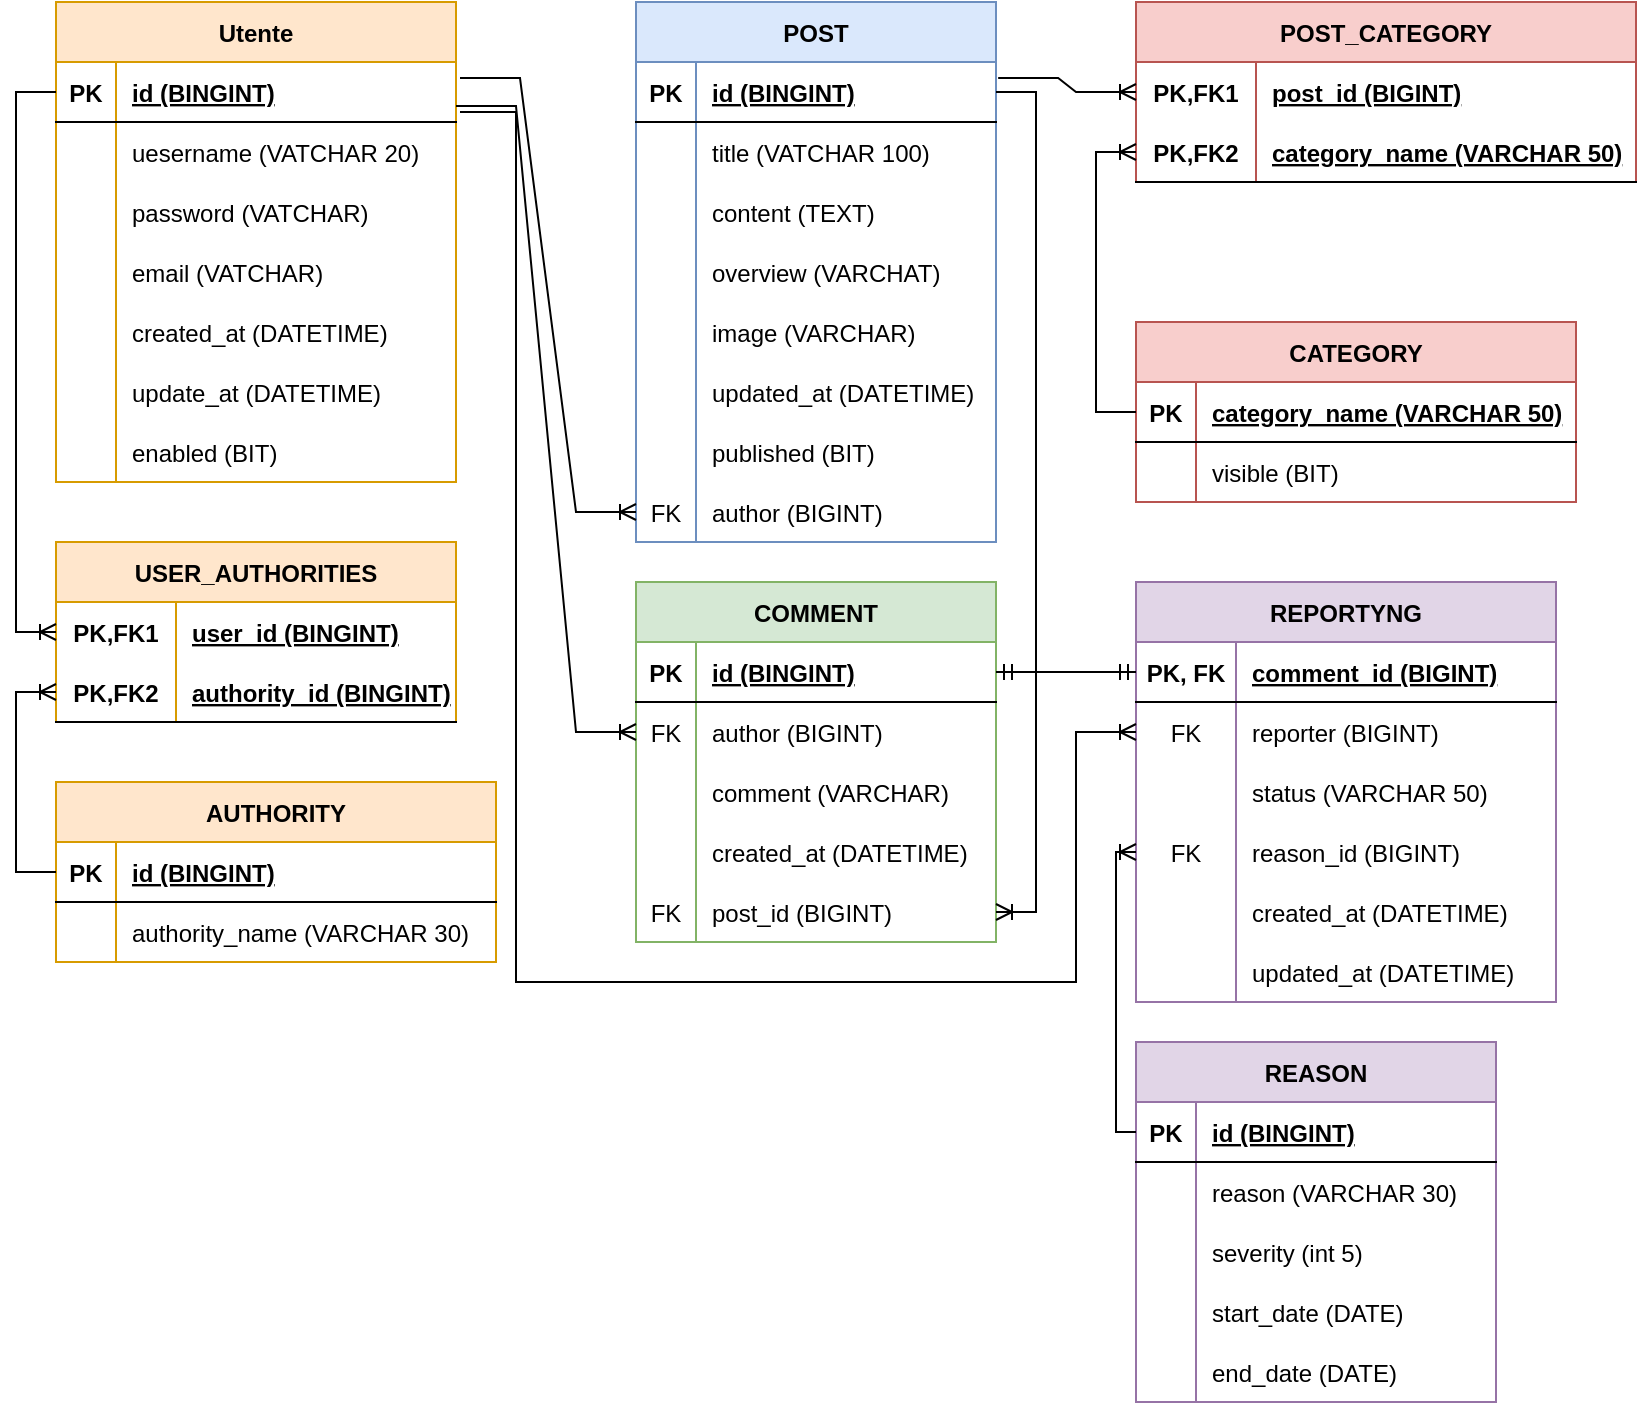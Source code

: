 <mxfile version="20.6.2" type="device"><diagram id="fnG4rSeS3LhUlXYHYQBw" name="Pagina-1"><mxGraphModel dx="1131" dy="793" grid="1" gridSize="10" guides="1" tooltips="1" connect="1" arrows="1" fold="1" page="1" pageScale="1" pageWidth="827" pageHeight="1169" math="0" shadow="0"><root><mxCell id="0"/><mxCell id="1" parent="0"/><mxCell id="lnMJ-0UT0djRpLyNx8At-1" value="Utente" style="shape=table;startSize=30;container=1;collapsible=1;childLayout=tableLayout;fixedRows=1;rowLines=0;fontStyle=1;align=center;resizeLast=1;fillColor=#ffe6cc;strokeColor=#d79b00;" parent="1" vertex="1"><mxGeometry x="30" y="40" width="200" height="240" as="geometry"/></mxCell><mxCell id="lnMJ-0UT0djRpLyNx8At-2" value="" style="shape=tableRow;horizontal=0;startSize=0;swimlaneHead=0;swimlaneBody=0;fillColor=none;collapsible=0;dropTarget=0;points=[[0,0.5],[1,0.5]];portConstraint=eastwest;top=0;left=0;right=0;bottom=1;" parent="lnMJ-0UT0djRpLyNx8At-1" vertex="1"><mxGeometry y="30" width="200" height="30" as="geometry"/></mxCell><mxCell id="lnMJ-0UT0djRpLyNx8At-3" value="PK" style="shape=partialRectangle;connectable=0;fillColor=none;top=0;left=0;bottom=0;right=0;fontStyle=1;overflow=hidden;" parent="lnMJ-0UT0djRpLyNx8At-2" vertex="1"><mxGeometry width="30" height="30" as="geometry"><mxRectangle width="30" height="30" as="alternateBounds"/></mxGeometry></mxCell><mxCell id="lnMJ-0UT0djRpLyNx8At-4" value="id (BINGINT)" style="shape=partialRectangle;connectable=0;fillColor=none;top=0;left=0;bottom=0;right=0;align=left;spacingLeft=6;fontStyle=5;overflow=hidden;" parent="lnMJ-0UT0djRpLyNx8At-2" vertex="1"><mxGeometry x="30" width="170" height="30" as="geometry"><mxRectangle width="170" height="30" as="alternateBounds"/></mxGeometry></mxCell><mxCell id="lnMJ-0UT0djRpLyNx8At-5" value="" style="shape=tableRow;horizontal=0;startSize=0;swimlaneHead=0;swimlaneBody=0;fillColor=none;collapsible=0;dropTarget=0;points=[[0,0.5],[1,0.5]];portConstraint=eastwest;top=0;left=0;right=0;bottom=0;" parent="lnMJ-0UT0djRpLyNx8At-1" vertex="1"><mxGeometry y="60" width="200" height="30" as="geometry"/></mxCell><mxCell id="lnMJ-0UT0djRpLyNx8At-6" value="" style="shape=partialRectangle;connectable=0;fillColor=none;top=0;left=0;bottom=0;right=0;editable=1;overflow=hidden;" parent="lnMJ-0UT0djRpLyNx8At-5" vertex="1"><mxGeometry width="30" height="30" as="geometry"><mxRectangle width="30" height="30" as="alternateBounds"/></mxGeometry></mxCell><mxCell id="lnMJ-0UT0djRpLyNx8At-7" value="uesername (VATCHAR 20)" style="shape=partialRectangle;connectable=0;fillColor=none;top=0;left=0;bottom=0;right=0;align=left;spacingLeft=6;overflow=hidden;" parent="lnMJ-0UT0djRpLyNx8At-5" vertex="1"><mxGeometry x="30" width="170" height="30" as="geometry"><mxRectangle width="170" height="30" as="alternateBounds"/></mxGeometry></mxCell><mxCell id="lnMJ-0UT0djRpLyNx8At-8" value="" style="shape=tableRow;horizontal=0;startSize=0;swimlaneHead=0;swimlaneBody=0;fillColor=none;collapsible=0;dropTarget=0;points=[[0,0.5],[1,0.5]];portConstraint=eastwest;top=0;left=0;right=0;bottom=0;" parent="lnMJ-0UT0djRpLyNx8At-1" vertex="1"><mxGeometry y="90" width="200" height="30" as="geometry"/></mxCell><mxCell id="lnMJ-0UT0djRpLyNx8At-9" value="" style="shape=partialRectangle;connectable=0;fillColor=none;top=0;left=0;bottom=0;right=0;editable=1;overflow=hidden;" parent="lnMJ-0UT0djRpLyNx8At-8" vertex="1"><mxGeometry width="30" height="30" as="geometry"><mxRectangle width="30" height="30" as="alternateBounds"/></mxGeometry></mxCell><mxCell id="lnMJ-0UT0djRpLyNx8At-10" value="password  (VATCHAR)" style="shape=partialRectangle;connectable=0;fillColor=none;top=0;left=0;bottom=0;right=0;align=left;spacingLeft=6;overflow=hidden;" parent="lnMJ-0UT0djRpLyNx8At-8" vertex="1"><mxGeometry x="30" width="170" height="30" as="geometry"><mxRectangle width="170" height="30" as="alternateBounds"/></mxGeometry></mxCell><mxCell id="lnMJ-0UT0djRpLyNx8At-11" value="" style="shape=tableRow;horizontal=0;startSize=0;swimlaneHead=0;swimlaneBody=0;fillColor=none;collapsible=0;dropTarget=0;points=[[0,0.5],[1,0.5]];portConstraint=eastwest;top=0;left=0;right=0;bottom=0;" parent="lnMJ-0UT0djRpLyNx8At-1" vertex="1"><mxGeometry y="120" width="200" height="30" as="geometry"/></mxCell><mxCell id="lnMJ-0UT0djRpLyNx8At-12" value="" style="shape=partialRectangle;connectable=0;fillColor=none;top=0;left=0;bottom=0;right=0;editable=1;overflow=hidden;" parent="lnMJ-0UT0djRpLyNx8At-11" vertex="1"><mxGeometry width="30" height="30" as="geometry"><mxRectangle width="30" height="30" as="alternateBounds"/></mxGeometry></mxCell><mxCell id="lnMJ-0UT0djRpLyNx8At-13" value="email  (VATCHAR)" style="shape=partialRectangle;connectable=0;fillColor=none;top=0;left=0;bottom=0;right=0;align=left;spacingLeft=6;overflow=hidden;" parent="lnMJ-0UT0djRpLyNx8At-11" vertex="1"><mxGeometry x="30" width="170" height="30" as="geometry"><mxRectangle width="170" height="30" as="alternateBounds"/></mxGeometry></mxCell><mxCell id="lnMJ-0UT0djRpLyNx8At-27" style="shape=tableRow;horizontal=0;startSize=0;swimlaneHead=0;swimlaneBody=0;fillColor=none;collapsible=0;dropTarget=0;points=[[0,0.5],[1,0.5]];portConstraint=eastwest;top=0;left=0;right=0;bottom=0;" parent="lnMJ-0UT0djRpLyNx8At-1" vertex="1"><mxGeometry y="150" width="200" height="30" as="geometry"/></mxCell><mxCell id="lnMJ-0UT0djRpLyNx8At-28" style="shape=partialRectangle;connectable=0;fillColor=none;top=0;left=0;bottom=0;right=0;editable=1;overflow=hidden;" parent="lnMJ-0UT0djRpLyNx8At-27" vertex="1"><mxGeometry width="30" height="30" as="geometry"><mxRectangle width="30" height="30" as="alternateBounds"/></mxGeometry></mxCell><mxCell id="lnMJ-0UT0djRpLyNx8At-29" value="created_at (DATETIME)" style="shape=partialRectangle;connectable=0;fillColor=none;top=0;left=0;bottom=0;right=0;align=left;spacingLeft=6;overflow=hidden;" parent="lnMJ-0UT0djRpLyNx8At-27" vertex="1"><mxGeometry x="30" width="170" height="30" as="geometry"><mxRectangle width="170" height="30" as="alternateBounds"/></mxGeometry></mxCell><mxCell id="lnMJ-0UT0djRpLyNx8At-30" style="shape=tableRow;horizontal=0;startSize=0;swimlaneHead=0;swimlaneBody=0;fillColor=none;collapsible=0;dropTarget=0;points=[[0,0.5],[1,0.5]];portConstraint=eastwest;top=0;left=0;right=0;bottom=0;" parent="lnMJ-0UT0djRpLyNx8At-1" vertex="1"><mxGeometry y="180" width="200" height="30" as="geometry"/></mxCell><mxCell id="lnMJ-0UT0djRpLyNx8At-31" style="shape=partialRectangle;connectable=0;fillColor=none;top=0;left=0;bottom=0;right=0;editable=1;overflow=hidden;" parent="lnMJ-0UT0djRpLyNx8At-30" vertex="1"><mxGeometry width="30" height="30" as="geometry"><mxRectangle width="30" height="30" as="alternateBounds"/></mxGeometry></mxCell><mxCell id="lnMJ-0UT0djRpLyNx8At-32" value="update_at (DATETIME)" style="shape=partialRectangle;connectable=0;fillColor=none;top=0;left=0;bottom=0;right=0;align=left;spacingLeft=6;overflow=hidden;" parent="lnMJ-0UT0djRpLyNx8At-30" vertex="1"><mxGeometry x="30" width="170" height="30" as="geometry"><mxRectangle width="170" height="30" as="alternateBounds"/></mxGeometry></mxCell><mxCell id="lnMJ-0UT0djRpLyNx8At-33" style="shape=tableRow;horizontal=0;startSize=0;swimlaneHead=0;swimlaneBody=0;fillColor=none;collapsible=0;dropTarget=0;points=[[0,0.5],[1,0.5]];portConstraint=eastwest;top=0;left=0;right=0;bottom=0;" parent="lnMJ-0UT0djRpLyNx8At-1" vertex="1"><mxGeometry y="210" width="200" height="30" as="geometry"/></mxCell><mxCell id="lnMJ-0UT0djRpLyNx8At-34" style="shape=partialRectangle;connectable=0;fillColor=none;top=0;left=0;bottom=0;right=0;editable=1;overflow=hidden;" parent="lnMJ-0UT0djRpLyNx8At-33" vertex="1"><mxGeometry width="30" height="30" as="geometry"><mxRectangle width="30" height="30" as="alternateBounds"/></mxGeometry></mxCell><mxCell id="lnMJ-0UT0djRpLyNx8At-35" value="enabled (BIT)" style="shape=partialRectangle;connectable=0;fillColor=none;top=0;left=0;bottom=0;right=0;align=left;spacingLeft=6;overflow=hidden;" parent="lnMJ-0UT0djRpLyNx8At-33" vertex="1"><mxGeometry x="30" width="170" height="30" as="geometry"><mxRectangle width="170" height="30" as="alternateBounds"/></mxGeometry></mxCell><mxCell id="lnMJ-0UT0djRpLyNx8At-49" value="AUTHORITY" style="shape=table;startSize=30;container=1;collapsible=1;childLayout=tableLayout;fixedRows=1;rowLines=0;fontStyle=1;align=center;resizeLast=1;fillColor=#ffe6cc;strokeColor=#d79b00;" parent="1" vertex="1"><mxGeometry x="30" y="430" width="220" height="90" as="geometry"><mxRectangle x="280" y="40" width="70" height="30" as="alternateBounds"/></mxGeometry></mxCell><mxCell id="lnMJ-0UT0djRpLyNx8At-50" value="" style="shape=tableRow;horizontal=0;startSize=0;swimlaneHead=0;swimlaneBody=0;fillColor=none;collapsible=0;dropTarget=0;points=[[0,0.5],[1,0.5]];portConstraint=eastwest;top=0;left=0;right=0;bottom=1;" parent="lnMJ-0UT0djRpLyNx8At-49" vertex="1"><mxGeometry y="30" width="220" height="30" as="geometry"/></mxCell><mxCell id="lnMJ-0UT0djRpLyNx8At-51" value="PK" style="shape=partialRectangle;connectable=0;fillColor=none;top=0;left=0;bottom=0;right=0;fontStyle=1;overflow=hidden;" parent="lnMJ-0UT0djRpLyNx8At-50" vertex="1"><mxGeometry width="30" height="30" as="geometry"><mxRectangle width="30" height="30" as="alternateBounds"/></mxGeometry></mxCell><mxCell id="lnMJ-0UT0djRpLyNx8At-52" value="id (BINGINT)" style="shape=partialRectangle;connectable=0;fillColor=none;top=0;left=0;bottom=0;right=0;align=left;spacingLeft=6;fontStyle=5;overflow=hidden;" parent="lnMJ-0UT0djRpLyNx8At-50" vertex="1"><mxGeometry x="30" width="190" height="30" as="geometry"><mxRectangle width="190" height="30" as="alternateBounds"/></mxGeometry></mxCell><mxCell id="lnMJ-0UT0djRpLyNx8At-53" value="" style="shape=tableRow;horizontal=0;startSize=0;swimlaneHead=0;swimlaneBody=0;fillColor=none;collapsible=0;dropTarget=0;points=[[0,0.5],[1,0.5]];portConstraint=eastwest;top=0;left=0;right=0;bottom=0;" parent="lnMJ-0UT0djRpLyNx8At-49" vertex="1"><mxGeometry y="60" width="220" height="30" as="geometry"/></mxCell><mxCell id="lnMJ-0UT0djRpLyNx8At-54" value="" style="shape=partialRectangle;connectable=0;fillColor=none;top=0;left=0;bottom=0;right=0;editable=1;overflow=hidden;" parent="lnMJ-0UT0djRpLyNx8At-53" vertex="1"><mxGeometry width="30" height="30" as="geometry"><mxRectangle width="30" height="30" as="alternateBounds"/></mxGeometry></mxCell><mxCell id="lnMJ-0UT0djRpLyNx8At-55" value="authority_name (VARCHAR 30)" style="shape=partialRectangle;connectable=0;fillColor=none;top=0;left=0;bottom=0;right=0;align=left;spacingLeft=6;overflow=hidden;" parent="lnMJ-0UT0djRpLyNx8At-53" vertex="1"><mxGeometry x="30" width="190" height="30" as="geometry"><mxRectangle width="190" height="30" as="alternateBounds"/></mxGeometry></mxCell><mxCell id="stLZAP9bqsNyGO1GP_b6-2" value="USER_AUTHORITIES" style="shape=table;startSize=30;container=1;collapsible=1;childLayout=tableLayout;fixedRows=1;rowLines=0;fontStyle=1;align=center;resizeLast=1;fillColor=#ffe6cc;strokeColor=#d79b00;" vertex="1" parent="1"><mxGeometry x="30" y="310" width="200" height="90" as="geometry"/></mxCell><mxCell id="stLZAP9bqsNyGO1GP_b6-3" value="" style="shape=tableRow;horizontal=0;startSize=0;swimlaneHead=0;swimlaneBody=0;fillColor=none;collapsible=0;dropTarget=0;points=[[0,0.5],[1,0.5]];portConstraint=eastwest;top=0;left=0;right=0;bottom=0;" vertex="1" parent="stLZAP9bqsNyGO1GP_b6-2"><mxGeometry y="30" width="200" height="30" as="geometry"/></mxCell><mxCell id="stLZAP9bqsNyGO1GP_b6-4" value="PK,FK1" style="shape=partialRectangle;connectable=0;fillColor=none;top=0;left=0;bottom=0;right=0;fontStyle=1;overflow=hidden;" vertex="1" parent="stLZAP9bqsNyGO1GP_b6-3"><mxGeometry width="60" height="30" as="geometry"><mxRectangle width="60" height="30" as="alternateBounds"/></mxGeometry></mxCell><mxCell id="stLZAP9bqsNyGO1GP_b6-5" value="user_id (BINGINT)" style="shape=partialRectangle;connectable=0;fillColor=none;top=0;left=0;bottom=0;right=0;align=left;spacingLeft=6;fontStyle=5;overflow=hidden;" vertex="1" parent="stLZAP9bqsNyGO1GP_b6-3"><mxGeometry x="60" width="140" height="30" as="geometry"><mxRectangle width="140" height="30" as="alternateBounds"/></mxGeometry></mxCell><mxCell id="stLZAP9bqsNyGO1GP_b6-6" value="" style="shape=tableRow;horizontal=0;startSize=0;swimlaneHead=0;swimlaneBody=0;fillColor=none;collapsible=0;dropTarget=0;points=[[0,0.5],[1,0.5]];portConstraint=eastwest;top=0;left=0;right=0;bottom=1;" vertex="1" parent="stLZAP9bqsNyGO1GP_b6-2"><mxGeometry y="60" width="200" height="30" as="geometry"/></mxCell><mxCell id="stLZAP9bqsNyGO1GP_b6-7" value="PK,FK2" style="shape=partialRectangle;connectable=0;fillColor=none;top=0;left=0;bottom=0;right=0;fontStyle=1;overflow=hidden;" vertex="1" parent="stLZAP9bqsNyGO1GP_b6-6"><mxGeometry width="60" height="30" as="geometry"><mxRectangle width="60" height="30" as="alternateBounds"/></mxGeometry></mxCell><mxCell id="stLZAP9bqsNyGO1GP_b6-8" value="authority_id (BINGINT)" style="shape=partialRectangle;connectable=0;fillColor=none;top=0;left=0;bottom=0;right=0;align=left;spacingLeft=6;fontStyle=5;overflow=hidden;" vertex="1" parent="stLZAP9bqsNyGO1GP_b6-6"><mxGeometry x="60" width="140" height="30" as="geometry"><mxRectangle width="140" height="30" as="alternateBounds"/></mxGeometry></mxCell><mxCell id="stLZAP9bqsNyGO1GP_b6-32" value="POST" style="shape=table;startSize=30;container=1;collapsible=1;childLayout=tableLayout;fixedRows=1;rowLines=0;fontStyle=1;align=center;resizeLast=1;fillColor=#dae8fc;strokeColor=#6c8ebf;" vertex="1" parent="1"><mxGeometry x="320" y="40" width="180" height="270" as="geometry"/></mxCell><mxCell id="stLZAP9bqsNyGO1GP_b6-33" value="" style="shape=tableRow;horizontal=0;startSize=0;swimlaneHead=0;swimlaneBody=0;fillColor=none;collapsible=0;dropTarget=0;points=[[0,0.5],[1,0.5]];portConstraint=eastwest;top=0;left=0;right=0;bottom=1;" vertex="1" parent="stLZAP9bqsNyGO1GP_b6-32"><mxGeometry y="30" width="180" height="30" as="geometry"/></mxCell><mxCell id="stLZAP9bqsNyGO1GP_b6-34" value="PK" style="shape=partialRectangle;connectable=0;fillColor=none;top=0;left=0;bottom=0;right=0;fontStyle=1;overflow=hidden;" vertex="1" parent="stLZAP9bqsNyGO1GP_b6-33"><mxGeometry width="30" height="30" as="geometry"><mxRectangle width="30" height="30" as="alternateBounds"/></mxGeometry></mxCell><mxCell id="stLZAP9bqsNyGO1GP_b6-35" value="id (BINGINT)" style="shape=partialRectangle;connectable=0;fillColor=none;top=0;left=0;bottom=0;right=0;align=left;spacingLeft=6;fontStyle=5;overflow=hidden;" vertex="1" parent="stLZAP9bqsNyGO1GP_b6-33"><mxGeometry x="30" width="150" height="30" as="geometry"><mxRectangle width="150" height="30" as="alternateBounds"/></mxGeometry></mxCell><mxCell id="stLZAP9bqsNyGO1GP_b6-36" value="" style="shape=tableRow;horizontal=0;startSize=0;swimlaneHead=0;swimlaneBody=0;fillColor=none;collapsible=0;dropTarget=0;points=[[0,0.5],[1,0.5]];portConstraint=eastwest;top=0;left=0;right=0;bottom=0;" vertex="1" parent="stLZAP9bqsNyGO1GP_b6-32"><mxGeometry y="60" width="180" height="30" as="geometry"/></mxCell><mxCell id="stLZAP9bqsNyGO1GP_b6-37" value="" style="shape=partialRectangle;connectable=0;fillColor=none;top=0;left=0;bottom=0;right=0;editable=1;overflow=hidden;" vertex="1" parent="stLZAP9bqsNyGO1GP_b6-36"><mxGeometry width="30" height="30" as="geometry"><mxRectangle width="30" height="30" as="alternateBounds"/></mxGeometry></mxCell><mxCell id="stLZAP9bqsNyGO1GP_b6-38" value="title  (VATCHAR 100)" style="shape=partialRectangle;connectable=0;fillColor=none;top=0;left=0;bottom=0;right=0;align=left;spacingLeft=6;overflow=hidden;" vertex="1" parent="stLZAP9bqsNyGO1GP_b6-36"><mxGeometry x="30" width="150" height="30" as="geometry"><mxRectangle width="150" height="30" as="alternateBounds"/></mxGeometry></mxCell><mxCell id="stLZAP9bqsNyGO1GP_b6-39" value="" style="shape=tableRow;horizontal=0;startSize=0;swimlaneHead=0;swimlaneBody=0;fillColor=none;collapsible=0;dropTarget=0;points=[[0,0.5],[1,0.5]];portConstraint=eastwest;top=0;left=0;right=0;bottom=0;" vertex="1" parent="stLZAP9bqsNyGO1GP_b6-32"><mxGeometry y="90" width="180" height="30" as="geometry"/></mxCell><mxCell id="stLZAP9bqsNyGO1GP_b6-40" value="" style="shape=partialRectangle;connectable=0;fillColor=none;top=0;left=0;bottom=0;right=0;editable=1;overflow=hidden;" vertex="1" parent="stLZAP9bqsNyGO1GP_b6-39"><mxGeometry width="30" height="30" as="geometry"><mxRectangle width="30" height="30" as="alternateBounds"/></mxGeometry></mxCell><mxCell id="stLZAP9bqsNyGO1GP_b6-41" value="content (TEXT)" style="shape=partialRectangle;connectable=0;fillColor=none;top=0;left=0;bottom=0;right=0;align=left;spacingLeft=6;overflow=hidden;" vertex="1" parent="stLZAP9bqsNyGO1GP_b6-39"><mxGeometry x="30" width="150" height="30" as="geometry"><mxRectangle width="150" height="30" as="alternateBounds"/></mxGeometry></mxCell><mxCell id="stLZAP9bqsNyGO1GP_b6-42" value="" style="shape=tableRow;horizontal=0;startSize=0;swimlaneHead=0;swimlaneBody=0;fillColor=none;collapsible=0;dropTarget=0;points=[[0,0.5],[1,0.5]];portConstraint=eastwest;top=0;left=0;right=0;bottom=0;" vertex="1" parent="stLZAP9bqsNyGO1GP_b6-32"><mxGeometry y="120" width="180" height="30" as="geometry"/></mxCell><mxCell id="stLZAP9bqsNyGO1GP_b6-43" value="" style="shape=partialRectangle;connectable=0;fillColor=none;top=0;left=0;bottom=0;right=0;editable=1;overflow=hidden;" vertex="1" parent="stLZAP9bqsNyGO1GP_b6-42"><mxGeometry width="30" height="30" as="geometry"><mxRectangle width="30" height="30" as="alternateBounds"/></mxGeometry></mxCell><mxCell id="stLZAP9bqsNyGO1GP_b6-44" value="overview (VARCHAT)" style="shape=partialRectangle;connectable=0;fillColor=none;top=0;left=0;bottom=0;right=0;align=left;spacingLeft=6;overflow=hidden;" vertex="1" parent="stLZAP9bqsNyGO1GP_b6-42"><mxGeometry x="30" width="150" height="30" as="geometry"><mxRectangle width="150" height="30" as="alternateBounds"/></mxGeometry></mxCell><mxCell id="stLZAP9bqsNyGO1GP_b6-45" style="shape=tableRow;horizontal=0;startSize=0;swimlaneHead=0;swimlaneBody=0;fillColor=none;collapsible=0;dropTarget=0;points=[[0,0.5],[1,0.5]];portConstraint=eastwest;top=0;left=0;right=0;bottom=0;" vertex="1" parent="stLZAP9bqsNyGO1GP_b6-32"><mxGeometry y="150" width="180" height="30" as="geometry"/></mxCell><mxCell id="stLZAP9bqsNyGO1GP_b6-46" style="shape=partialRectangle;connectable=0;fillColor=none;top=0;left=0;bottom=0;right=0;editable=1;overflow=hidden;" vertex="1" parent="stLZAP9bqsNyGO1GP_b6-45"><mxGeometry width="30" height="30" as="geometry"><mxRectangle width="30" height="30" as="alternateBounds"/></mxGeometry></mxCell><mxCell id="stLZAP9bqsNyGO1GP_b6-47" value="image (VARCHAR)" style="shape=partialRectangle;connectable=0;fillColor=none;top=0;left=0;bottom=0;right=0;align=left;spacingLeft=6;overflow=hidden;" vertex="1" parent="stLZAP9bqsNyGO1GP_b6-45"><mxGeometry x="30" width="150" height="30" as="geometry"><mxRectangle width="150" height="30" as="alternateBounds"/></mxGeometry></mxCell><mxCell id="stLZAP9bqsNyGO1GP_b6-48" style="shape=tableRow;horizontal=0;startSize=0;swimlaneHead=0;swimlaneBody=0;fillColor=none;collapsible=0;dropTarget=0;points=[[0,0.5],[1,0.5]];portConstraint=eastwest;top=0;left=0;right=0;bottom=0;" vertex="1" parent="stLZAP9bqsNyGO1GP_b6-32"><mxGeometry y="180" width="180" height="30" as="geometry"/></mxCell><mxCell id="stLZAP9bqsNyGO1GP_b6-49" style="shape=partialRectangle;connectable=0;fillColor=none;top=0;left=0;bottom=0;right=0;editable=1;overflow=hidden;" vertex="1" parent="stLZAP9bqsNyGO1GP_b6-48"><mxGeometry width="30" height="30" as="geometry"><mxRectangle width="30" height="30" as="alternateBounds"/></mxGeometry></mxCell><mxCell id="stLZAP9bqsNyGO1GP_b6-50" value="updated_at (DATETIME)" style="shape=partialRectangle;connectable=0;fillColor=none;top=0;left=0;bottom=0;right=0;align=left;spacingLeft=6;overflow=hidden;" vertex="1" parent="stLZAP9bqsNyGO1GP_b6-48"><mxGeometry x="30" width="150" height="30" as="geometry"><mxRectangle width="150" height="30" as="alternateBounds"/></mxGeometry></mxCell><mxCell id="stLZAP9bqsNyGO1GP_b6-86" style="shape=tableRow;horizontal=0;startSize=0;swimlaneHead=0;swimlaneBody=0;fillColor=none;collapsible=0;dropTarget=0;points=[[0,0.5],[1,0.5]];portConstraint=eastwest;top=0;left=0;right=0;bottom=0;" vertex="1" parent="stLZAP9bqsNyGO1GP_b6-32"><mxGeometry y="210" width="180" height="30" as="geometry"/></mxCell><mxCell id="stLZAP9bqsNyGO1GP_b6-87" style="shape=partialRectangle;connectable=0;fillColor=none;top=0;left=0;bottom=0;right=0;editable=1;overflow=hidden;" vertex="1" parent="stLZAP9bqsNyGO1GP_b6-86"><mxGeometry width="30" height="30" as="geometry"><mxRectangle width="30" height="30" as="alternateBounds"/></mxGeometry></mxCell><mxCell id="stLZAP9bqsNyGO1GP_b6-88" value="published (BIT)" style="shape=partialRectangle;connectable=0;fillColor=none;top=0;left=0;bottom=0;right=0;align=left;spacingLeft=6;overflow=hidden;" vertex="1" parent="stLZAP9bqsNyGO1GP_b6-86"><mxGeometry x="30" width="150" height="30" as="geometry"><mxRectangle width="150" height="30" as="alternateBounds"/></mxGeometry></mxCell><mxCell id="stLZAP9bqsNyGO1GP_b6-51" style="shape=tableRow;horizontal=0;startSize=0;swimlaneHead=0;swimlaneBody=0;fillColor=none;collapsible=0;dropTarget=0;points=[[0,0.5],[1,0.5]];portConstraint=eastwest;top=0;left=0;right=0;bottom=0;" vertex="1" parent="stLZAP9bqsNyGO1GP_b6-32"><mxGeometry y="240" width="180" height="30" as="geometry"/></mxCell><mxCell id="stLZAP9bqsNyGO1GP_b6-52" value="FK" style="shape=partialRectangle;connectable=0;fillColor=none;top=0;left=0;bottom=0;right=0;editable=1;overflow=hidden;" vertex="1" parent="stLZAP9bqsNyGO1GP_b6-51"><mxGeometry width="30" height="30" as="geometry"><mxRectangle width="30" height="30" as="alternateBounds"/></mxGeometry></mxCell><mxCell id="stLZAP9bqsNyGO1GP_b6-53" value="author (BIGINT)" style="shape=partialRectangle;connectable=0;fillColor=none;top=0;left=0;bottom=0;right=0;align=left;spacingLeft=6;overflow=hidden;" vertex="1" parent="stLZAP9bqsNyGO1GP_b6-51"><mxGeometry x="30" width="150" height="30" as="geometry"><mxRectangle width="150" height="30" as="alternateBounds"/></mxGeometry></mxCell><mxCell id="stLZAP9bqsNyGO1GP_b6-55" value="" style="edgeStyle=elbowEdgeStyle;fontSize=12;html=1;endArrow=ERoneToMany;rounded=0;entryX=0;entryY=0.5;entryDx=0;entryDy=0;exitX=0;exitY=0.5;exitDx=0;exitDy=0;" edge="1" parent="1" source="lnMJ-0UT0djRpLyNx8At-50" target="stLZAP9bqsNyGO1GP_b6-6"><mxGeometry width="100" height="100" relative="1" as="geometry"><mxPoint x="-80" y="480" as="sourcePoint"/><mxPoint x="20" y="380" as="targetPoint"/><Array as="points"><mxPoint x="10" y="430"/></Array></mxGeometry></mxCell><mxCell id="stLZAP9bqsNyGO1GP_b6-57" value="" style="edgeStyle=entityRelationEdgeStyle;fontSize=12;html=1;endArrow=ERoneToMany;rounded=0;entryX=0;entryY=0.5;entryDx=0;entryDy=0;exitX=1.01;exitY=0.267;exitDx=0;exitDy=0;exitPerimeter=0;" edge="1" parent="1" source="lnMJ-0UT0djRpLyNx8At-2" target="stLZAP9bqsNyGO1GP_b6-51"><mxGeometry width="100" height="100" relative="1" as="geometry"><mxPoint x="270" y="60" as="sourcePoint"/><mxPoint x="330" y="180" as="targetPoint"/></mxGeometry></mxCell><mxCell id="stLZAP9bqsNyGO1GP_b6-58" value="" style="edgeStyle=elbowEdgeStyle;fontSize=12;html=1;endArrow=ERoneToMany;rounded=0;entryX=0;entryY=0.5;entryDx=0;entryDy=0;exitX=0;exitY=0.5;exitDx=0;exitDy=0;" edge="1" parent="1" source="lnMJ-0UT0djRpLyNx8At-2" target="stLZAP9bqsNyGO1GP_b6-3"><mxGeometry width="100" height="100" relative="1" as="geometry"><mxPoint x="-30" y="300" as="sourcePoint"/><mxPoint x="-30" y="210" as="targetPoint"/><Array as="points"><mxPoint x="10" y="230"/></Array></mxGeometry></mxCell><mxCell id="stLZAP9bqsNyGO1GP_b6-72" value="COMMENT" style="shape=table;startSize=30;container=1;collapsible=1;childLayout=tableLayout;fixedRows=1;rowLines=0;fontStyle=1;align=center;resizeLast=1;fillColor=#d5e8d4;strokeColor=#82b366;" vertex="1" parent="1"><mxGeometry x="320" y="330" width="180" height="180" as="geometry"/></mxCell><mxCell id="stLZAP9bqsNyGO1GP_b6-73" value="" style="shape=tableRow;horizontal=0;startSize=0;swimlaneHead=0;swimlaneBody=0;fillColor=none;collapsible=0;dropTarget=0;points=[[0,0.5],[1,0.5]];portConstraint=eastwest;top=0;left=0;right=0;bottom=1;" vertex="1" parent="stLZAP9bqsNyGO1GP_b6-72"><mxGeometry y="30" width="180" height="30" as="geometry"/></mxCell><mxCell id="stLZAP9bqsNyGO1GP_b6-74" value="PK" style="shape=partialRectangle;connectable=0;fillColor=none;top=0;left=0;bottom=0;right=0;fontStyle=1;overflow=hidden;" vertex="1" parent="stLZAP9bqsNyGO1GP_b6-73"><mxGeometry width="30" height="30" as="geometry"><mxRectangle width="30" height="30" as="alternateBounds"/></mxGeometry></mxCell><mxCell id="stLZAP9bqsNyGO1GP_b6-75" value="id (BINGINT)" style="shape=partialRectangle;connectable=0;fillColor=none;top=0;left=0;bottom=0;right=0;align=left;spacingLeft=6;fontStyle=5;overflow=hidden;" vertex="1" parent="stLZAP9bqsNyGO1GP_b6-73"><mxGeometry x="30" width="150" height="30" as="geometry"><mxRectangle width="150" height="30" as="alternateBounds"/></mxGeometry></mxCell><mxCell id="stLZAP9bqsNyGO1GP_b6-76" value="" style="shape=tableRow;horizontal=0;startSize=0;swimlaneHead=0;swimlaneBody=0;fillColor=none;collapsible=0;dropTarget=0;points=[[0,0.5],[1,0.5]];portConstraint=eastwest;top=0;left=0;right=0;bottom=0;" vertex="1" parent="stLZAP9bqsNyGO1GP_b6-72"><mxGeometry y="60" width="180" height="30" as="geometry"/></mxCell><mxCell id="stLZAP9bqsNyGO1GP_b6-77" value="FK" style="shape=partialRectangle;connectable=0;fillColor=none;top=0;left=0;bottom=0;right=0;editable=1;overflow=hidden;" vertex="1" parent="stLZAP9bqsNyGO1GP_b6-76"><mxGeometry width="30" height="30" as="geometry"><mxRectangle width="30" height="30" as="alternateBounds"/></mxGeometry></mxCell><mxCell id="stLZAP9bqsNyGO1GP_b6-78" value="author (BIGINT)" style="shape=partialRectangle;connectable=0;fillColor=none;top=0;left=0;bottom=0;right=0;align=left;spacingLeft=6;overflow=hidden;" vertex="1" parent="stLZAP9bqsNyGO1GP_b6-76"><mxGeometry x="30" width="150" height="30" as="geometry"><mxRectangle width="150" height="30" as="alternateBounds"/></mxGeometry></mxCell><mxCell id="stLZAP9bqsNyGO1GP_b6-79" value="" style="shape=tableRow;horizontal=0;startSize=0;swimlaneHead=0;swimlaneBody=0;fillColor=none;collapsible=0;dropTarget=0;points=[[0,0.5],[1,0.5]];portConstraint=eastwest;top=0;left=0;right=0;bottom=0;" vertex="1" parent="stLZAP9bqsNyGO1GP_b6-72"><mxGeometry y="90" width="180" height="30" as="geometry"/></mxCell><mxCell id="stLZAP9bqsNyGO1GP_b6-80" value="" style="shape=partialRectangle;connectable=0;fillColor=none;top=0;left=0;bottom=0;right=0;editable=1;overflow=hidden;" vertex="1" parent="stLZAP9bqsNyGO1GP_b6-79"><mxGeometry width="30" height="30" as="geometry"><mxRectangle width="30" height="30" as="alternateBounds"/></mxGeometry></mxCell><mxCell id="stLZAP9bqsNyGO1GP_b6-81" value="comment (VARCHAR)" style="shape=partialRectangle;connectable=0;fillColor=none;top=0;left=0;bottom=0;right=0;align=left;spacingLeft=6;overflow=hidden;" vertex="1" parent="stLZAP9bqsNyGO1GP_b6-79"><mxGeometry x="30" width="150" height="30" as="geometry"><mxRectangle width="150" height="30" as="alternateBounds"/></mxGeometry></mxCell><mxCell id="stLZAP9bqsNyGO1GP_b6-82" value="" style="shape=tableRow;horizontal=0;startSize=0;swimlaneHead=0;swimlaneBody=0;fillColor=none;collapsible=0;dropTarget=0;points=[[0,0.5],[1,0.5]];portConstraint=eastwest;top=0;left=0;right=0;bottom=0;" vertex="1" parent="stLZAP9bqsNyGO1GP_b6-72"><mxGeometry y="120" width="180" height="30" as="geometry"/></mxCell><mxCell id="stLZAP9bqsNyGO1GP_b6-83" value="" style="shape=partialRectangle;connectable=0;fillColor=none;top=0;left=0;bottom=0;right=0;editable=1;overflow=hidden;" vertex="1" parent="stLZAP9bqsNyGO1GP_b6-82"><mxGeometry width="30" height="30" as="geometry"><mxRectangle width="30" height="30" as="alternateBounds"/></mxGeometry></mxCell><mxCell id="stLZAP9bqsNyGO1GP_b6-84" value="created_at (DATETIME)" style="shape=partialRectangle;connectable=0;fillColor=none;top=0;left=0;bottom=0;right=0;align=left;spacingLeft=6;overflow=hidden;" vertex="1" parent="stLZAP9bqsNyGO1GP_b6-82"><mxGeometry x="30" width="150" height="30" as="geometry"><mxRectangle width="150" height="30" as="alternateBounds"/></mxGeometry></mxCell><mxCell id="stLZAP9bqsNyGO1GP_b6-89" style="shape=tableRow;horizontal=0;startSize=0;swimlaneHead=0;swimlaneBody=0;fillColor=none;collapsible=0;dropTarget=0;points=[[0,0.5],[1,0.5]];portConstraint=eastwest;top=0;left=0;right=0;bottom=0;" vertex="1" parent="stLZAP9bqsNyGO1GP_b6-72"><mxGeometry y="150" width="180" height="30" as="geometry"/></mxCell><mxCell id="stLZAP9bqsNyGO1GP_b6-90" value="FK" style="shape=partialRectangle;connectable=0;fillColor=none;top=0;left=0;bottom=0;right=0;editable=1;overflow=hidden;" vertex="1" parent="stLZAP9bqsNyGO1GP_b6-89"><mxGeometry width="30" height="30" as="geometry"><mxRectangle width="30" height="30" as="alternateBounds"/></mxGeometry></mxCell><mxCell id="stLZAP9bqsNyGO1GP_b6-91" value="post_id (BIGINT)" style="shape=partialRectangle;connectable=0;fillColor=none;top=0;left=0;bottom=0;right=0;align=left;spacingLeft=6;overflow=hidden;" vertex="1" parent="stLZAP9bqsNyGO1GP_b6-89"><mxGeometry x="30" width="150" height="30" as="geometry"><mxRectangle width="150" height="30" as="alternateBounds"/></mxGeometry></mxCell><mxCell id="stLZAP9bqsNyGO1GP_b6-85" value="" style="edgeStyle=entityRelationEdgeStyle;fontSize=12;html=1;endArrow=ERoneToMany;rounded=0;exitX=1;exitY=0.733;exitDx=0;exitDy=0;entryX=0;entryY=0.5;entryDx=0;entryDy=0;exitPerimeter=0;" edge="1" parent="1" source="lnMJ-0UT0djRpLyNx8At-2" target="stLZAP9bqsNyGO1GP_b6-76"><mxGeometry width="100" height="100" relative="1" as="geometry"><mxPoint x="230" y="200" as="sourcePoint"/><mxPoint x="300" y="380" as="targetPoint"/></mxGeometry></mxCell><mxCell id="stLZAP9bqsNyGO1GP_b6-92" value="" style="edgeStyle=orthogonalEdgeStyle;fontSize=12;html=1;endArrow=ERoneToMany;rounded=0;exitX=1;exitY=0.5;exitDx=0;exitDy=0;entryX=1;entryY=0.5;entryDx=0;entryDy=0;" edge="1" parent="1" source="stLZAP9bqsNyGO1GP_b6-33" target="stLZAP9bqsNyGO1GP_b6-89"><mxGeometry width="100" height="100" relative="1" as="geometry"><mxPoint x="560" y="380" as="sourcePoint"/><mxPoint x="660" y="280" as="targetPoint"/><Array as="points"><mxPoint x="520" y="85"/><mxPoint x="520" y="495"/></Array></mxGeometry></mxCell><mxCell id="stLZAP9bqsNyGO1GP_b6-93" value="CATEGORY" style="shape=table;startSize=30;container=1;collapsible=1;childLayout=tableLayout;fixedRows=1;rowLines=0;fontStyle=1;align=center;resizeLast=1;fillColor=#f8cecc;strokeColor=#b85450;" vertex="1" parent="1"><mxGeometry x="570" y="200" width="220" height="90" as="geometry"/></mxCell><mxCell id="stLZAP9bqsNyGO1GP_b6-94" value="" style="shape=tableRow;horizontal=0;startSize=0;swimlaneHead=0;swimlaneBody=0;fillColor=none;collapsible=0;dropTarget=0;points=[[0,0.5],[1,0.5]];portConstraint=eastwest;top=0;left=0;right=0;bottom=1;" vertex="1" parent="stLZAP9bqsNyGO1GP_b6-93"><mxGeometry y="30" width="220" height="30" as="geometry"/></mxCell><mxCell id="stLZAP9bqsNyGO1GP_b6-95" value="PK" style="shape=partialRectangle;connectable=0;fillColor=none;top=0;left=0;bottom=0;right=0;fontStyle=1;overflow=hidden;" vertex="1" parent="stLZAP9bqsNyGO1GP_b6-94"><mxGeometry width="30" height="30" as="geometry"><mxRectangle width="30" height="30" as="alternateBounds"/></mxGeometry></mxCell><mxCell id="stLZAP9bqsNyGO1GP_b6-96" value="category_name (VARCHAR 50)" style="shape=partialRectangle;connectable=0;fillColor=none;top=0;left=0;bottom=0;right=0;align=left;spacingLeft=6;fontStyle=5;overflow=hidden;" vertex="1" parent="stLZAP9bqsNyGO1GP_b6-94"><mxGeometry x="30" width="190" height="30" as="geometry"><mxRectangle width="190" height="30" as="alternateBounds"/></mxGeometry></mxCell><mxCell id="stLZAP9bqsNyGO1GP_b6-97" value="" style="shape=tableRow;horizontal=0;startSize=0;swimlaneHead=0;swimlaneBody=0;fillColor=none;collapsible=0;dropTarget=0;points=[[0,0.5],[1,0.5]];portConstraint=eastwest;top=0;left=0;right=0;bottom=0;" vertex="1" parent="stLZAP9bqsNyGO1GP_b6-93"><mxGeometry y="60" width="220" height="30" as="geometry"/></mxCell><mxCell id="stLZAP9bqsNyGO1GP_b6-98" value="" style="shape=partialRectangle;connectable=0;fillColor=none;top=0;left=0;bottom=0;right=0;editable=1;overflow=hidden;" vertex="1" parent="stLZAP9bqsNyGO1GP_b6-97"><mxGeometry width="30" height="30" as="geometry"><mxRectangle width="30" height="30" as="alternateBounds"/></mxGeometry></mxCell><mxCell id="stLZAP9bqsNyGO1GP_b6-99" value="visible (BIT)" style="shape=partialRectangle;connectable=0;fillColor=none;top=0;left=0;bottom=0;right=0;align=left;spacingLeft=6;overflow=hidden;" vertex="1" parent="stLZAP9bqsNyGO1GP_b6-97"><mxGeometry x="30" width="190" height="30" as="geometry"><mxRectangle width="190" height="30" as="alternateBounds"/></mxGeometry></mxCell><mxCell id="stLZAP9bqsNyGO1GP_b6-109" value="POST_CATEGORY" style="shape=table;startSize=30;container=1;collapsible=1;childLayout=tableLayout;fixedRows=1;rowLines=0;fontStyle=1;align=center;resizeLast=1;fillColor=#f8cecc;strokeColor=#b85450;" vertex="1" parent="1"><mxGeometry x="570" y="40" width="250" height="90" as="geometry"/></mxCell><mxCell id="stLZAP9bqsNyGO1GP_b6-110" value="" style="shape=tableRow;horizontal=0;startSize=0;swimlaneHead=0;swimlaneBody=0;fillColor=none;collapsible=0;dropTarget=0;points=[[0,0.5],[1,0.5]];portConstraint=eastwest;top=0;left=0;right=0;bottom=0;" vertex="1" parent="stLZAP9bqsNyGO1GP_b6-109"><mxGeometry y="30" width="250" height="30" as="geometry"/></mxCell><mxCell id="stLZAP9bqsNyGO1GP_b6-111" value="PK,FK1" style="shape=partialRectangle;connectable=0;fillColor=none;top=0;left=0;bottom=0;right=0;fontStyle=1;overflow=hidden;" vertex="1" parent="stLZAP9bqsNyGO1GP_b6-110"><mxGeometry width="60" height="30" as="geometry"><mxRectangle width="60" height="30" as="alternateBounds"/></mxGeometry></mxCell><mxCell id="stLZAP9bqsNyGO1GP_b6-112" value="post_id (BIGINT)" style="shape=partialRectangle;connectable=0;fillColor=none;top=0;left=0;bottom=0;right=0;align=left;spacingLeft=6;fontStyle=5;overflow=hidden;" vertex="1" parent="stLZAP9bqsNyGO1GP_b6-110"><mxGeometry x="60" width="190" height="30" as="geometry"><mxRectangle width="190" height="30" as="alternateBounds"/></mxGeometry></mxCell><mxCell id="stLZAP9bqsNyGO1GP_b6-113" value="" style="shape=tableRow;horizontal=0;startSize=0;swimlaneHead=0;swimlaneBody=0;fillColor=none;collapsible=0;dropTarget=0;points=[[0,0.5],[1,0.5]];portConstraint=eastwest;top=0;left=0;right=0;bottom=1;" vertex="1" parent="stLZAP9bqsNyGO1GP_b6-109"><mxGeometry y="60" width="250" height="30" as="geometry"/></mxCell><mxCell id="stLZAP9bqsNyGO1GP_b6-114" value="PK,FK2" style="shape=partialRectangle;connectable=0;fillColor=none;top=0;left=0;bottom=0;right=0;fontStyle=1;overflow=hidden;" vertex="1" parent="stLZAP9bqsNyGO1GP_b6-113"><mxGeometry width="60" height="30" as="geometry"><mxRectangle width="60" height="30" as="alternateBounds"/></mxGeometry></mxCell><mxCell id="stLZAP9bqsNyGO1GP_b6-115" value="category_name (VARCHAR 50)" style="shape=partialRectangle;connectable=0;fillColor=none;top=0;left=0;bottom=0;right=0;align=left;spacingLeft=6;fontStyle=5;overflow=hidden;" vertex="1" parent="stLZAP9bqsNyGO1GP_b6-113"><mxGeometry x="60" width="190" height="30" as="geometry"><mxRectangle width="190" height="30" as="alternateBounds"/></mxGeometry></mxCell><mxCell id="stLZAP9bqsNyGO1GP_b6-122" value="" style="edgeStyle=entityRelationEdgeStyle;fontSize=12;html=1;endArrow=ERoneToMany;rounded=0;entryX=0;entryY=0.5;entryDx=0;entryDy=0;exitX=1.006;exitY=0.267;exitDx=0;exitDy=0;exitPerimeter=0;" edge="1" parent="1" source="stLZAP9bqsNyGO1GP_b6-33" target="stLZAP9bqsNyGO1GP_b6-110"><mxGeometry width="100" height="100" relative="1" as="geometry"><mxPoint x="540" y="50" as="sourcePoint"/><mxPoint x="590" y="120" as="targetPoint"/></mxGeometry></mxCell><mxCell id="stLZAP9bqsNyGO1GP_b6-123" value="" style="edgeStyle=orthogonalEdgeStyle;fontSize=12;html=1;endArrow=ERoneToMany;rounded=0;entryX=0;entryY=0.5;entryDx=0;entryDy=0;exitX=0;exitY=0.5;exitDx=0;exitDy=0;" edge="1" parent="1" source="stLZAP9bqsNyGO1GP_b6-94" target="stLZAP9bqsNyGO1GP_b6-113"><mxGeometry width="100" height="100" relative="1" as="geometry"><mxPoint x="470" y="210" as="sourcePoint"/><mxPoint x="570" y="110" as="targetPoint"/><Array as="points"><mxPoint x="550" y="245"/><mxPoint x="550" y="115"/></Array></mxGeometry></mxCell><mxCell id="stLZAP9bqsNyGO1GP_b6-124" value="REPORTYNG" style="shape=table;startSize=30;container=1;collapsible=1;childLayout=tableLayout;fixedRows=1;rowLines=0;fontStyle=1;align=center;resizeLast=1;fillColor=#e1d5e7;strokeColor=#9673a6;" vertex="1" parent="1"><mxGeometry x="570" y="330" width="210" height="210" as="geometry"/></mxCell><mxCell id="stLZAP9bqsNyGO1GP_b6-125" value="" style="shape=tableRow;horizontal=0;startSize=0;swimlaneHead=0;swimlaneBody=0;fillColor=none;collapsible=0;dropTarget=0;points=[[0,0.5],[1,0.5]];portConstraint=eastwest;top=0;left=0;right=0;bottom=1;" vertex="1" parent="stLZAP9bqsNyGO1GP_b6-124"><mxGeometry y="30" width="210" height="30" as="geometry"/></mxCell><mxCell id="stLZAP9bqsNyGO1GP_b6-126" value="PK, FK" style="shape=partialRectangle;connectable=0;fillColor=none;top=0;left=0;bottom=0;right=0;fontStyle=1;overflow=hidden;" vertex="1" parent="stLZAP9bqsNyGO1GP_b6-125"><mxGeometry width="50" height="30" as="geometry"><mxRectangle width="50" height="30" as="alternateBounds"/></mxGeometry></mxCell><mxCell id="stLZAP9bqsNyGO1GP_b6-127" value="comment_id (BIGINT)" style="shape=partialRectangle;connectable=0;fillColor=none;top=0;left=0;bottom=0;right=0;align=left;spacingLeft=6;fontStyle=5;overflow=hidden;" vertex="1" parent="stLZAP9bqsNyGO1GP_b6-125"><mxGeometry x="50" width="160" height="30" as="geometry"><mxRectangle width="160" height="30" as="alternateBounds"/></mxGeometry></mxCell><mxCell id="stLZAP9bqsNyGO1GP_b6-128" value="" style="shape=tableRow;horizontal=0;startSize=0;swimlaneHead=0;swimlaneBody=0;fillColor=none;collapsible=0;dropTarget=0;points=[[0,0.5],[1,0.5]];portConstraint=eastwest;top=0;left=0;right=0;bottom=0;" vertex="1" parent="stLZAP9bqsNyGO1GP_b6-124"><mxGeometry y="60" width="210" height="30" as="geometry"/></mxCell><mxCell id="stLZAP9bqsNyGO1GP_b6-129" value="FK" style="shape=partialRectangle;connectable=0;fillColor=none;top=0;left=0;bottom=0;right=0;editable=1;overflow=hidden;" vertex="1" parent="stLZAP9bqsNyGO1GP_b6-128"><mxGeometry width="50" height="30" as="geometry"><mxRectangle width="50" height="30" as="alternateBounds"/></mxGeometry></mxCell><mxCell id="stLZAP9bqsNyGO1GP_b6-130" value="reporter (BIGINT)" style="shape=partialRectangle;connectable=0;fillColor=none;top=0;left=0;bottom=0;right=0;align=left;spacingLeft=6;overflow=hidden;" vertex="1" parent="stLZAP9bqsNyGO1GP_b6-128"><mxGeometry x="50" width="160" height="30" as="geometry"><mxRectangle width="160" height="30" as="alternateBounds"/></mxGeometry></mxCell><mxCell id="stLZAP9bqsNyGO1GP_b6-131" value="" style="shape=tableRow;horizontal=0;startSize=0;swimlaneHead=0;swimlaneBody=0;fillColor=none;collapsible=0;dropTarget=0;points=[[0,0.5],[1,0.5]];portConstraint=eastwest;top=0;left=0;right=0;bottom=0;" vertex="1" parent="stLZAP9bqsNyGO1GP_b6-124"><mxGeometry y="90" width="210" height="30" as="geometry"/></mxCell><mxCell id="stLZAP9bqsNyGO1GP_b6-132" value="" style="shape=partialRectangle;connectable=0;fillColor=none;top=0;left=0;bottom=0;right=0;editable=1;overflow=hidden;" vertex="1" parent="stLZAP9bqsNyGO1GP_b6-131"><mxGeometry width="50" height="30" as="geometry"><mxRectangle width="50" height="30" as="alternateBounds"/></mxGeometry></mxCell><mxCell id="stLZAP9bqsNyGO1GP_b6-133" value="status (VARCHAR 50)" style="shape=partialRectangle;connectable=0;fillColor=none;top=0;left=0;bottom=0;right=0;align=left;spacingLeft=6;overflow=hidden;" vertex="1" parent="stLZAP9bqsNyGO1GP_b6-131"><mxGeometry x="50" width="160" height="30" as="geometry"><mxRectangle width="160" height="30" as="alternateBounds"/></mxGeometry></mxCell><mxCell id="stLZAP9bqsNyGO1GP_b6-134" value="" style="shape=tableRow;horizontal=0;startSize=0;swimlaneHead=0;swimlaneBody=0;fillColor=none;collapsible=0;dropTarget=0;points=[[0,0.5],[1,0.5]];portConstraint=eastwest;top=0;left=0;right=0;bottom=0;" vertex="1" parent="stLZAP9bqsNyGO1GP_b6-124"><mxGeometry y="120" width="210" height="30" as="geometry"/></mxCell><mxCell id="stLZAP9bqsNyGO1GP_b6-135" value="FK" style="shape=partialRectangle;connectable=0;fillColor=none;top=0;left=0;bottom=0;right=0;editable=1;overflow=hidden;" vertex="1" parent="stLZAP9bqsNyGO1GP_b6-134"><mxGeometry width="50" height="30" as="geometry"><mxRectangle width="50" height="30" as="alternateBounds"/></mxGeometry></mxCell><mxCell id="stLZAP9bqsNyGO1GP_b6-136" value="reason_id (BIGINT)" style="shape=partialRectangle;connectable=0;fillColor=none;top=0;left=0;bottom=0;right=0;align=left;spacingLeft=6;overflow=hidden;" vertex="1" parent="stLZAP9bqsNyGO1GP_b6-134"><mxGeometry x="50" width="160" height="30" as="geometry"><mxRectangle width="160" height="30" as="alternateBounds"/></mxGeometry></mxCell><mxCell id="stLZAP9bqsNyGO1GP_b6-157" style="shape=tableRow;horizontal=0;startSize=0;swimlaneHead=0;swimlaneBody=0;fillColor=none;collapsible=0;dropTarget=0;points=[[0,0.5],[1,0.5]];portConstraint=eastwest;top=0;left=0;right=0;bottom=0;" vertex="1" parent="stLZAP9bqsNyGO1GP_b6-124"><mxGeometry y="150" width="210" height="30" as="geometry"/></mxCell><mxCell id="stLZAP9bqsNyGO1GP_b6-158" style="shape=partialRectangle;connectable=0;fillColor=none;top=0;left=0;bottom=0;right=0;editable=1;overflow=hidden;" vertex="1" parent="stLZAP9bqsNyGO1GP_b6-157"><mxGeometry width="50" height="30" as="geometry"><mxRectangle width="50" height="30" as="alternateBounds"/></mxGeometry></mxCell><mxCell id="stLZAP9bqsNyGO1GP_b6-159" value="created_at (DATETIME)" style="shape=partialRectangle;connectable=0;fillColor=none;top=0;left=0;bottom=0;right=0;align=left;spacingLeft=6;overflow=hidden;" vertex="1" parent="stLZAP9bqsNyGO1GP_b6-157"><mxGeometry x="50" width="160" height="30" as="geometry"><mxRectangle width="160" height="30" as="alternateBounds"/></mxGeometry></mxCell><mxCell id="stLZAP9bqsNyGO1GP_b6-154" style="shape=tableRow;horizontal=0;startSize=0;swimlaneHead=0;swimlaneBody=0;fillColor=none;collapsible=0;dropTarget=0;points=[[0,0.5],[1,0.5]];portConstraint=eastwest;top=0;left=0;right=0;bottom=0;" vertex="1" parent="stLZAP9bqsNyGO1GP_b6-124"><mxGeometry y="180" width="210" height="30" as="geometry"/></mxCell><mxCell id="stLZAP9bqsNyGO1GP_b6-155" style="shape=partialRectangle;connectable=0;fillColor=none;top=0;left=0;bottom=0;right=0;editable=1;overflow=hidden;" vertex="1" parent="stLZAP9bqsNyGO1GP_b6-154"><mxGeometry width="50" height="30" as="geometry"><mxRectangle width="50" height="30" as="alternateBounds"/></mxGeometry></mxCell><mxCell id="stLZAP9bqsNyGO1GP_b6-156" value="updated_at (DATETIME)" style="shape=partialRectangle;connectable=0;fillColor=none;top=0;left=0;bottom=0;right=0;align=left;spacingLeft=6;overflow=hidden;" vertex="1" parent="stLZAP9bqsNyGO1GP_b6-154"><mxGeometry x="50" width="160" height="30" as="geometry"><mxRectangle width="160" height="30" as="alternateBounds"/></mxGeometry></mxCell><mxCell id="stLZAP9bqsNyGO1GP_b6-137" value="REASON" style="shape=table;startSize=30;container=1;collapsible=1;childLayout=tableLayout;fixedRows=1;rowLines=0;fontStyle=1;align=center;resizeLast=1;fillColor=#e1d5e7;strokeColor=#9673a6;" vertex="1" parent="1"><mxGeometry x="570" y="560" width="180" height="180" as="geometry"/></mxCell><mxCell id="stLZAP9bqsNyGO1GP_b6-138" value="" style="shape=tableRow;horizontal=0;startSize=0;swimlaneHead=0;swimlaneBody=0;fillColor=none;collapsible=0;dropTarget=0;points=[[0,0.5],[1,0.5]];portConstraint=eastwest;top=0;left=0;right=0;bottom=1;" vertex="1" parent="stLZAP9bqsNyGO1GP_b6-137"><mxGeometry y="30" width="180" height="30" as="geometry"/></mxCell><mxCell id="stLZAP9bqsNyGO1GP_b6-139" value="PK" style="shape=partialRectangle;connectable=0;fillColor=none;top=0;left=0;bottom=0;right=0;fontStyle=1;overflow=hidden;" vertex="1" parent="stLZAP9bqsNyGO1GP_b6-138"><mxGeometry width="30" height="30" as="geometry"><mxRectangle width="30" height="30" as="alternateBounds"/></mxGeometry></mxCell><mxCell id="stLZAP9bqsNyGO1GP_b6-140" value="id (BINGINT)" style="shape=partialRectangle;connectable=0;fillColor=none;top=0;left=0;bottom=0;right=0;align=left;spacingLeft=6;fontStyle=5;overflow=hidden;" vertex="1" parent="stLZAP9bqsNyGO1GP_b6-138"><mxGeometry x="30" width="150" height="30" as="geometry"><mxRectangle width="150" height="30" as="alternateBounds"/></mxGeometry></mxCell><mxCell id="stLZAP9bqsNyGO1GP_b6-141" value="" style="shape=tableRow;horizontal=0;startSize=0;swimlaneHead=0;swimlaneBody=0;fillColor=none;collapsible=0;dropTarget=0;points=[[0,0.5],[1,0.5]];portConstraint=eastwest;top=0;left=0;right=0;bottom=0;" vertex="1" parent="stLZAP9bqsNyGO1GP_b6-137"><mxGeometry y="60" width="180" height="30" as="geometry"/></mxCell><mxCell id="stLZAP9bqsNyGO1GP_b6-142" value="" style="shape=partialRectangle;connectable=0;fillColor=none;top=0;left=0;bottom=0;right=0;editable=1;overflow=hidden;" vertex="1" parent="stLZAP9bqsNyGO1GP_b6-141"><mxGeometry width="30" height="30" as="geometry"><mxRectangle width="30" height="30" as="alternateBounds"/></mxGeometry></mxCell><mxCell id="stLZAP9bqsNyGO1GP_b6-143" value="reason (VARCHAR 30)" style="shape=partialRectangle;connectable=0;fillColor=none;top=0;left=0;bottom=0;right=0;align=left;spacingLeft=6;overflow=hidden;" vertex="1" parent="stLZAP9bqsNyGO1GP_b6-141"><mxGeometry x="30" width="150" height="30" as="geometry"><mxRectangle width="150" height="30" as="alternateBounds"/></mxGeometry></mxCell><mxCell id="stLZAP9bqsNyGO1GP_b6-144" value="" style="shape=tableRow;horizontal=0;startSize=0;swimlaneHead=0;swimlaneBody=0;fillColor=none;collapsible=0;dropTarget=0;points=[[0,0.5],[1,0.5]];portConstraint=eastwest;top=0;left=0;right=0;bottom=0;" vertex="1" parent="stLZAP9bqsNyGO1GP_b6-137"><mxGeometry y="90" width="180" height="30" as="geometry"/></mxCell><mxCell id="stLZAP9bqsNyGO1GP_b6-145" value="" style="shape=partialRectangle;connectable=0;fillColor=none;top=0;left=0;bottom=0;right=0;editable=1;overflow=hidden;" vertex="1" parent="stLZAP9bqsNyGO1GP_b6-144"><mxGeometry width="30" height="30" as="geometry"><mxRectangle width="30" height="30" as="alternateBounds"/></mxGeometry></mxCell><mxCell id="stLZAP9bqsNyGO1GP_b6-146" value="severity (int 5)" style="shape=partialRectangle;connectable=0;fillColor=none;top=0;left=0;bottom=0;right=0;align=left;spacingLeft=6;overflow=hidden;" vertex="1" parent="stLZAP9bqsNyGO1GP_b6-144"><mxGeometry x="30" width="150" height="30" as="geometry"><mxRectangle width="150" height="30" as="alternateBounds"/></mxGeometry></mxCell><mxCell id="stLZAP9bqsNyGO1GP_b6-147" value="" style="shape=tableRow;horizontal=0;startSize=0;swimlaneHead=0;swimlaneBody=0;fillColor=none;collapsible=0;dropTarget=0;points=[[0,0.5],[1,0.5]];portConstraint=eastwest;top=0;left=0;right=0;bottom=0;" vertex="1" parent="stLZAP9bqsNyGO1GP_b6-137"><mxGeometry y="120" width="180" height="30" as="geometry"/></mxCell><mxCell id="stLZAP9bqsNyGO1GP_b6-148" value="" style="shape=partialRectangle;connectable=0;fillColor=none;top=0;left=0;bottom=0;right=0;editable=1;overflow=hidden;" vertex="1" parent="stLZAP9bqsNyGO1GP_b6-147"><mxGeometry width="30" height="30" as="geometry"><mxRectangle width="30" height="30" as="alternateBounds"/></mxGeometry></mxCell><mxCell id="stLZAP9bqsNyGO1GP_b6-149" value="start_date (DATE)" style="shape=partialRectangle;connectable=0;fillColor=none;top=0;left=0;bottom=0;right=0;align=left;spacingLeft=6;overflow=hidden;" vertex="1" parent="stLZAP9bqsNyGO1GP_b6-147"><mxGeometry x="30" width="150" height="30" as="geometry"><mxRectangle width="150" height="30" as="alternateBounds"/></mxGeometry></mxCell><mxCell id="stLZAP9bqsNyGO1GP_b6-151" style="shape=tableRow;horizontal=0;startSize=0;swimlaneHead=0;swimlaneBody=0;fillColor=none;collapsible=0;dropTarget=0;points=[[0,0.5],[1,0.5]];portConstraint=eastwest;top=0;left=0;right=0;bottom=0;" vertex="1" parent="stLZAP9bqsNyGO1GP_b6-137"><mxGeometry y="150" width="180" height="30" as="geometry"/></mxCell><mxCell id="stLZAP9bqsNyGO1GP_b6-152" style="shape=partialRectangle;connectable=0;fillColor=none;top=0;left=0;bottom=0;right=0;editable=1;overflow=hidden;" vertex="1" parent="stLZAP9bqsNyGO1GP_b6-151"><mxGeometry width="30" height="30" as="geometry"><mxRectangle width="30" height="30" as="alternateBounds"/></mxGeometry></mxCell><mxCell id="stLZAP9bqsNyGO1GP_b6-153" value="end_date (DATE)" style="shape=partialRectangle;connectable=0;fillColor=none;top=0;left=0;bottom=0;right=0;align=left;spacingLeft=6;overflow=hidden;" vertex="1" parent="stLZAP9bqsNyGO1GP_b6-151"><mxGeometry x="30" width="150" height="30" as="geometry"><mxRectangle width="150" height="30" as="alternateBounds"/></mxGeometry></mxCell><mxCell id="stLZAP9bqsNyGO1GP_b6-150" value="" style="edgeStyle=orthogonalEdgeStyle;fontSize=12;html=1;endArrow=ERoneToMany;rounded=0;entryX=0;entryY=0.5;entryDx=0;entryDy=0;exitX=0;exitY=0.5;exitDx=0;exitDy=0;" edge="1" parent="1" source="stLZAP9bqsNyGO1GP_b6-138" target="stLZAP9bqsNyGO1GP_b6-134"><mxGeometry width="100" height="100" relative="1" as="geometry"><mxPoint x="370" y="650" as="sourcePoint"/><mxPoint x="470" y="550" as="targetPoint"/></mxGeometry></mxCell><mxCell id="stLZAP9bqsNyGO1GP_b6-160" value="" style="edgeStyle=entityRelationEdgeStyle;fontSize=12;html=1;endArrow=ERmandOne;startArrow=ERmandOne;rounded=0;entryX=0;entryY=0.5;entryDx=0;entryDy=0;exitX=1;exitY=0.5;exitDx=0;exitDy=0;" edge="1" parent="1" source="stLZAP9bqsNyGO1GP_b6-73" target="stLZAP9bqsNyGO1GP_b6-125"><mxGeometry width="100" height="100" relative="1" as="geometry"><mxPoint x="490" y="500" as="sourcePoint"/><mxPoint x="590" y="400" as="targetPoint"/></mxGeometry></mxCell><mxCell id="stLZAP9bqsNyGO1GP_b6-161" value="" style="edgeStyle=orthogonalEdgeStyle;fontSize=12;html=1;endArrow=ERoneToMany;rounded=0;entryX=0;entryY=0.5;entryDx=0;entryDy=0;exitX=1.01;exitY=0.833;exitDx=0;exitDy=0;exitPerimeter=0;" edge="1" parent="1" source="lnMJ-0UT0djRpLyNx8At-2" target="stLZAP9bqsNyGO1GP_b6-128"><mxGeometry width="100" height="100" relative="1" as="geometry"><mxPoint x="410" y="350" as="sourcePoint"/><mxPoint x="510" y="250" as="targetPoint"/><Array as="points"><mxPoint x="260" y="95"/><mxPoint x="260" y="530"/><mxPoint x="540" y="530"/><mxPoint x="540" y="405"/></Array></mxGeometry></mxCell></root></mxGraphModel></diagram></mxfile>